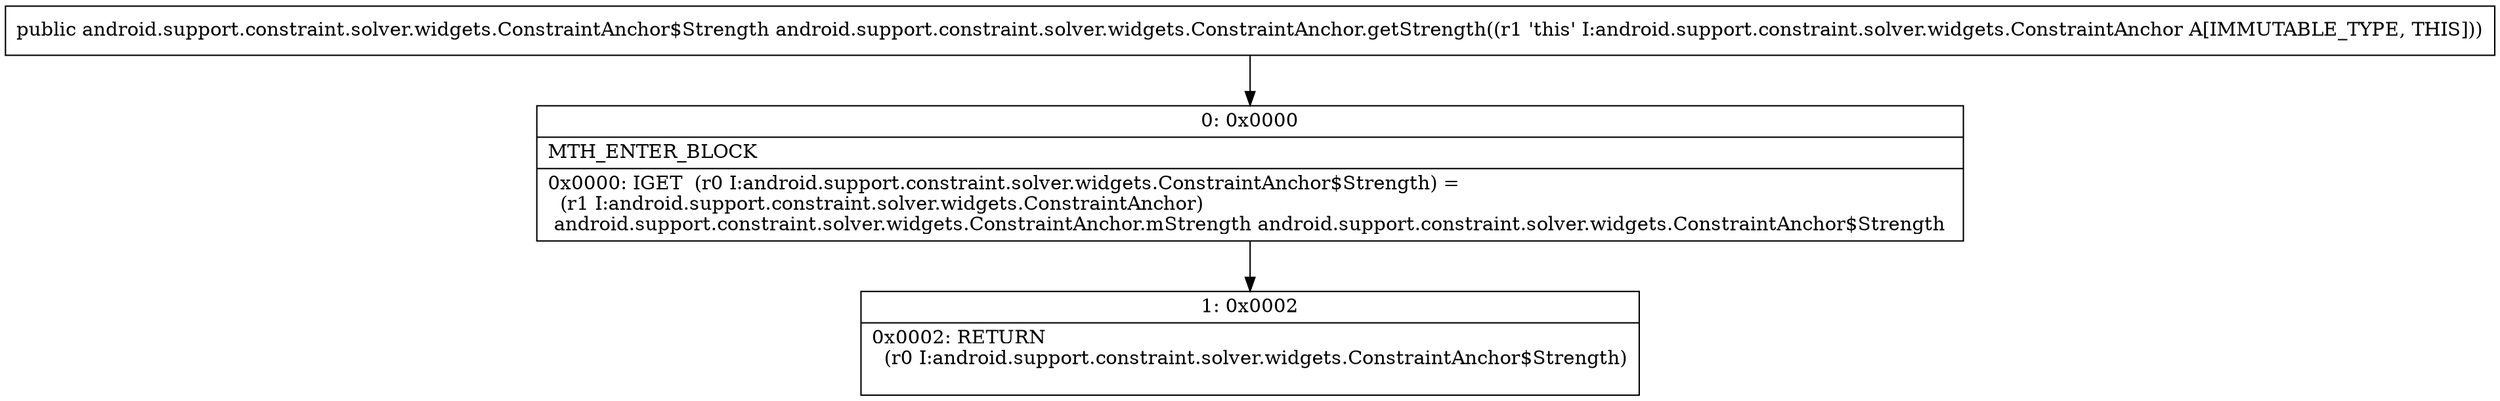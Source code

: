 digraph "CFG forandroid.support.constraint.solver.widgets.ConstraintAnchor.getStrength()Landroid\/support\/constraint\/solver\/widgets\/ConstraintAnchor$Strength;" {
Node_0 [shape=record,label="{0\:\ 0x0000|MTH_ENTER_BLOCK\l|0x0000: IGET  (r0 I:android.support.constraint.solver.widgets.ConstraintAnchor$Strength) = \l  (r1 I:android.support.constraint.solver.widgets.ConstraintAnchor)\l android.support.constraint.solver.widgets.ConstraintAnchor.mStrength android.support.constraint.solver.widgets.ConstraintAnchor$Strength \l}"];
Node_1 [shape=record,label="{1\:\ 0x0002|0x0002: RETURN  \l  (r0 I:android.support.constraint.solver.widgets.ConstraintAnchor$Strength)\l \l}"];
MethodNode[shape=record,label="{public android.support.constraint.solver.widgets.ConstraintAnchor$Strength android.support.constraint.solver.widgets.ConstraintAnchor.getStrength((r1 'this' I:android.support.constraint.solver.widgets.ConstraintAnchor A[IMMUTABLE_TYPE, THIS])) }"];
MethodNode -> Node_0;
Node_0 -> Node_1;
}

